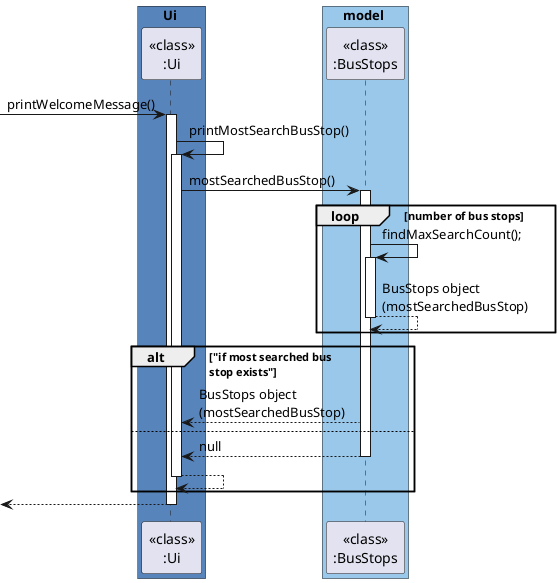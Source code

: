 @startuml
skinparam BoxPadding 1

box Ui #5784BA
participant "<<class>>\n:Ui"
end box
box model #9AC8EB
participant "<<class>>\n:BusStops"
end box

[-> "<<class>>\n:Ui" : printWelcomeMessage()
activate "<<class>>\n:Ui"
"<<class>>\n:Ui" -> "<<class>>\n:Ui" :printMostSearchBusStop()
activate "<<class>>\n:Ui"
"<<class>>\n:Ui" -> "<<class>>\n:BusStops":mostSearchedBusStop()
activate "<<class>>\n:BusStops"

loop number of bus stops
"<<class>>\n:BusStops" -> "<<class>>\n:BusStops" : findMaxSearchCount();
activate "<<class>>\n:BusStops"
"<<class>>\n:BusStops" --> "<<class>>\n:BusStops" : BusStops object\n(mostSearchedBusStop)
deactivate "<<class>>\n:BusStops"
end
alt "if most searched bus \nstop exists"
"<<class>>\n:BusStops" --> "<<class>>\n:Ui" : BusStops object\n(mostSearchedBusStop)
else

"<<class>>\n:BusStops" --> "<<class>>\n:Ui" : null
deactivate "<<class>>\n:BusStops"
"<<class>>\n:Ui" --> "<<class>>\n:Ui":
deactivate "<<class>>\n:Ui"
end

[<--"<<class>>\n:Ui"
deactivate "<<class>>\n:Ui"








@enduml